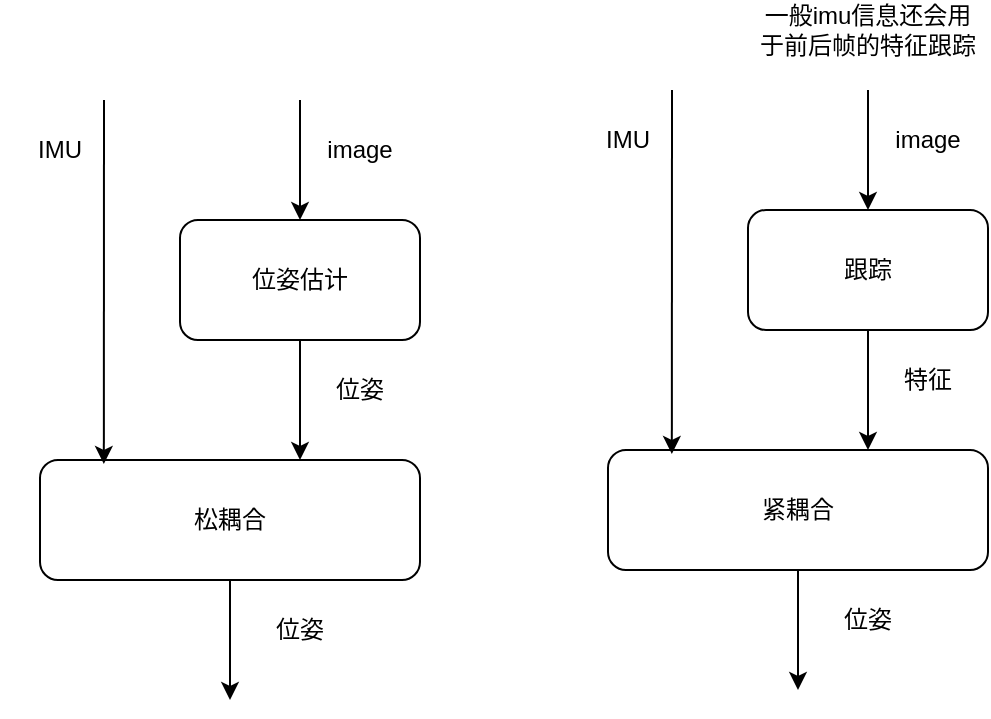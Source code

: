 <mxfile version="16.0.0" type="github">
  <diagram id="C5RBs43oDa-KdzZeNtuy" name="Page-1">
    <mxGraphModel dx="1355" dy="713" grid="1" gridSize="10" guides="1" tooltips="1" connect="1" arrows="1" fold="1" page="1" pageScale="1" pageWidth="827" pageHeight="1169" math="0" shadow="0">
      <root>
        <mxCell id="WIyWlLk6GJQsqaUBKTNV-0" />
        <mxCell id="WIyWlLk6GJQsqaUBKTNV-1" parent="WIyWlLk6GJQsqaUBKTNV-0" />
        <mxCell id="h9dEjPaXv0BFM_o7a7cX-0" value="位姿估计" style="rounded=1;whiteSpace=wrap;html=1;" vertex="1" parent="WIyWlLk6GJQsqaUBKTNV-1">
          <mxGeometry x="220" y="200" width="120" height="60" as="geometry" />
        </mxCell>
        <mxCell id="h9dEjPaXv0BFM_o7a7cX-1" value="松耦合" style="rounded=1;whiteSpace=wrap;html=1;" vertex="1" parent="WIyWlLk6GJQsqaUBKTNV-1">
          <mxGeometry x="150" y="320" width="190" height="60" as="geometry" />
        </mxCell>
        <mxCell id="h9dEjPaXv0BFM_o7a7cX-2" value="" style="endArrow=classic;html=1;rounded=0;entryX=0.168;entryY=0.033;entryDx=0;entryDy=0;entryPerimeter=0;" edge="1" parent="WIyWlLk6GJQsqaUBKTNV-1" target="h9dEjPaXv0BFM_o7a7cX-1">
          <mxGeometry width="50" height="50" relative="1" as="geometry">
            <mxPoint x="182" y="140" as="sourcePoint" />
            <mxPoint x="180" y="310" as="targetPoint" />
          </mxGeometry>
        </mxCell>
        <mxCell id="h9dEjPaXv0BFM_o7a7cX-3" value="" style="endArrow=classic;html=1;rounded=0;exitX=0.5;exitY=1;exitDx=0;exitDy=0;" edge="1" parent="WIyWlLk6GJQsqaUBKTNV-1" source="h9dEjPaXv0BFM_o7a7cX-0">
          <mxGeometry width="50" height="50" relative="1" as="geometry">
            <mxPoint x="230" y="300" as="sourcePoint" />
            <mxPoint x="280" y="320" as="targetPoint" />
          </mxGeometry>
        </mxCell>
        <mxCell id="h9dEjPaXv0BFM_o7a7cX-6" value="IMU" style="text;html=1;strokeColor=none;fillColor=none;align=center;verticalAlign=middle;whiteSpace=wrap;rounded=0;" vertex="1" parent="WIyWlLk6GJQsqaUBKTNV-1">
          <mxGeometry x="130" y="150" width="60" height="30" as="geometry" />
        </mxCell>
        <mxCell id="h9dEjPaXv0BFM_o7a7cX-7" value="" style="endArrow=classic;html=1;rounded=0;entryX=0.5;entryY=0;entryDx=0;entryDy=0;" edge="1" parent="WIyWlLk6GJQsqaUBKTNV-1" target="h9dEjPaXv0BFM_o7a7cX-0">
          <mxGeometry width="50" height="50" relative="1" as="geometry">
            <mxPoint x="280" y="140" as="sourcePoint" />
            <mxPoint x="310" y="120" as="targetPoint" />
          </mxGeometry>
        </mxCell>
        <mxCell id="h9dEjPaXv0BFM_o7a7cX-8" value="image" style="text;html=1;strokeColor=none;fillColor=none;align=center;verticalAlign=middle;whiteSpace=wrap;rounded=0;" vertex="1" parent="WIyWlLk6GJQsqaUBKTNV-1">
          <mxGeometry x="280" y="150" width="60" height="30" as="geometry" />
        </mxCell>
        <mxCell id="h9dEjPaXv0BFM_o7a7cX-9" value="位姿" style="text;html=1;strokeColor=none;fillColor=none;align=center;verticalAlign=middle;whiteSpace=wrap;rounded=0;" vertex="1" parent="WIyWlLk6GJQsqaUBKTNV-1">
          <mxGeometry x="280" y="270" width="60" height="30" as="geometry" />
        </mxCell>
        <mxCell id="h9dEjPaXv0BFM_o7a7cX-10" value="" style="endArrow=classic;html=1;rounded=0;exitX=0.5;exitY=1;exitDx=0;exitDy=0;" edge="1" parent="WIyWlLk6GJQsqaUBKTNV-1" source="h9dEjPaXv0BFM_o7a7cX-1">
          <mxGeometry width="50" height="50" relative="1" as="geometry">
            <mxPoint x="220" y="460" as="sourcePoint" />
            <mxPoint x="245" y="440" as="targetPoint" />
          </mxGeometry>
        </mxCell>
        <mxCell id="h9dEjPaXv0BFM_o7a7cX-11" value="位姿" style="text;html=1;strokeColor=none;fillColor=none;align=center;verticalAlign=middle;whiteSpace=wrap;rounded=0;" vertex="1" parent="WIyWlLk6GJQsqaUBKTNV-1">
          <mxGeometry x="250" y="390" width="60" height="30" as="geometry" />
        </mxCell>
        <mxCell id="h9dEjPaXv0BFM_o7a7cX-12" value="跟踪" style="rounded=1;whiteSpace=wrap;html=1;" vertex="1" parent="WIyWlLk6GJQsqaUBKTNV-1">
          <mxGeometry x="504" y="195" width="120" height="60" as="geometry" />
        </mxCell>
        <mxCell id="h9dEjPaXv0BFM_o7a7cX-13" value="紧耦合" style="rounded=1;whiteSpace=wrap;html=1;" vertex="1" parent="WIyWlLk6GJQsqaUBKTNV-1">
          <mxGeometry x="434" y="315" width="190" height="60" as="geometry" />
        </mxCell>
        <mxCell id="h9dEjPaXv0BFM_o7a7cX-14" value="" style="endArrow=classic;html=1;rounded=0;entryX=0.168;entryY=0.033;entryDx=0;entryDy=0;entryPerimeter=0;" edge="1" parent="WIyWlLk6GJQsqaUBKTNV-1" target="h9dEjPaXv0BFM_o7a7cX-13">
          <mxGeometry width="50" height="50" relative="1" as="geometry">
            <mxPoint x="466" y="135" as="sourcePoint" />
            <mxPoint x="464" y="305" as="targetPoint" />
          </mxGeometry>
        </mxCell>
        <mxCell id="h9dEjPaXv0BFM_o7a7cX-15" value="" style="endArrow=classic;html=1;rounded=0;exitX=0.5;exitY=1;exitDx=0;exitDy=0;" edge="1" parent="WIyWlLk6GJQsqaUBKTNV-1" source="h9dEjPaXv0BFM_o7a7cX-12">
          <mxGeometry width="50" height="50" relative="1" as="geometry">
            <mxPoint x="514" y="295" as="sourcePoint" />
            <mxPoint x="564" y="315" as="targetPoint" />
          </mxGeometry>
        </mxCell>
        <mxCell id="h9dEjPaXv0BFM_o7a7cX-16" value="IMU" style="text;html=1;strokeColor=none;fillColor=none;align=center;verticalAlign=middle;whiteSpace=wrap;rounded=0;" vertex="1" parent="WIyWlLk6GJQsqaUBKTNV-1">
          <mxGeometry x="414" y="145" width="60" height="30" as="geometry" />
        </mxCell>
        <mxCell id="h9dEjPaXv0BFM_o7a7cX-17" value="" style="endArrow=classic;html=1;rounded=0;entryX=0.5;entryY=0;entryDx=0;entryDy=0;" edge="1" parent="WIyWlLk6GJQsqaUBKTNV-1" target="h9dEjPaXv0BFM_o7a7cX-12">
          <mxGeometry width="50" height="50" relative="1" as="geometry">
            <mxPoint x="564" y="135" as="sourcePoint" />
            <mxPoint x="594" y="115" as="targetPoint" />
          </mxGeometry>
        </mxCell>
        <mxCell id="h9dEjPaXv0BFM_o7a7cX-18" value="image" style="text;html=1;strokeColor=none;fillColor=none;align=center;verticalAlign=middle;whiteSpace=wrap;rounded=0;" vertex="1" parent="WIyWlLk6GJQsqaUBKTNV-1">
          <mxGeometry x="564" y="145" width="60" height="30" as="geometry" />
        </mxCell>
        <mxCell id="h9dEjPaXv0BFM_o7a7cX-19" value="特征" style="text;html=1;strokeColor=none;fillColor=none;align=center;verticalAlign=middle;whiteSpace=wrap;rounded=0;" vertex="1" parent="WIyWlLk6GJQsqaUBKTNV-1">
          <mxGeometry x="564" y="265" width="60" height="30" as="geometry" />
        </mxCell>
        <mxCell id="h9dEjPaXv0BFM_o7a7cX-20" value="" style="endArrow=classic;html=1;rounded=0;exitX=0.5;exitY=1;exitDx=0;exitDy=0;" edge="1" parent="WIyWlLk6GJQsqaUBKTNV-1" source="h9dEjPaXv0BFM_o7a7cX-13">
          <mxGeometry width="50" height="50" relative="1" as="geometry">
            <mxPoint x="504" y="455" as="sourcePoint" />
            <mxPoint x="529" y="435" as="targetPoint" />
          </mxGeometry>
        </mxCell>
        <mxCell id="h9dEjPaXv0BFM_o7a7cX-21" value="位姿" style="text;html=1;strokeColor=none;fillColor=none;align=center;verticalAlign=middle;whiteSpace=wrap;rounded=0;" vertex="1" parent="WIyWlLk6GJQsqaUBKTNV-1">
          <mxGeometry x="534" y="385" width="60" height="30" as="geometry" />
        </mxCell>
        <mxCell id="h9dEjPaXv0BFM_o7a7cX-22" value="一般imu信息还会用于前后帧的特征跟踪" style="text;html=1;strokeColor=none;fillColor=none;align=center;verticalAlign=middle;whiteSpace=wrap;rounded=0;" vertex="1" parent="WIyWlLk6GJQsqaUBKTNV-1">
          <mxGeometry x="509" y="90" width="110" height="30" as="geometry" />
        </mxCell>
      </root>
    </mxGraphModel>
  </diagram>
</mxfile>
